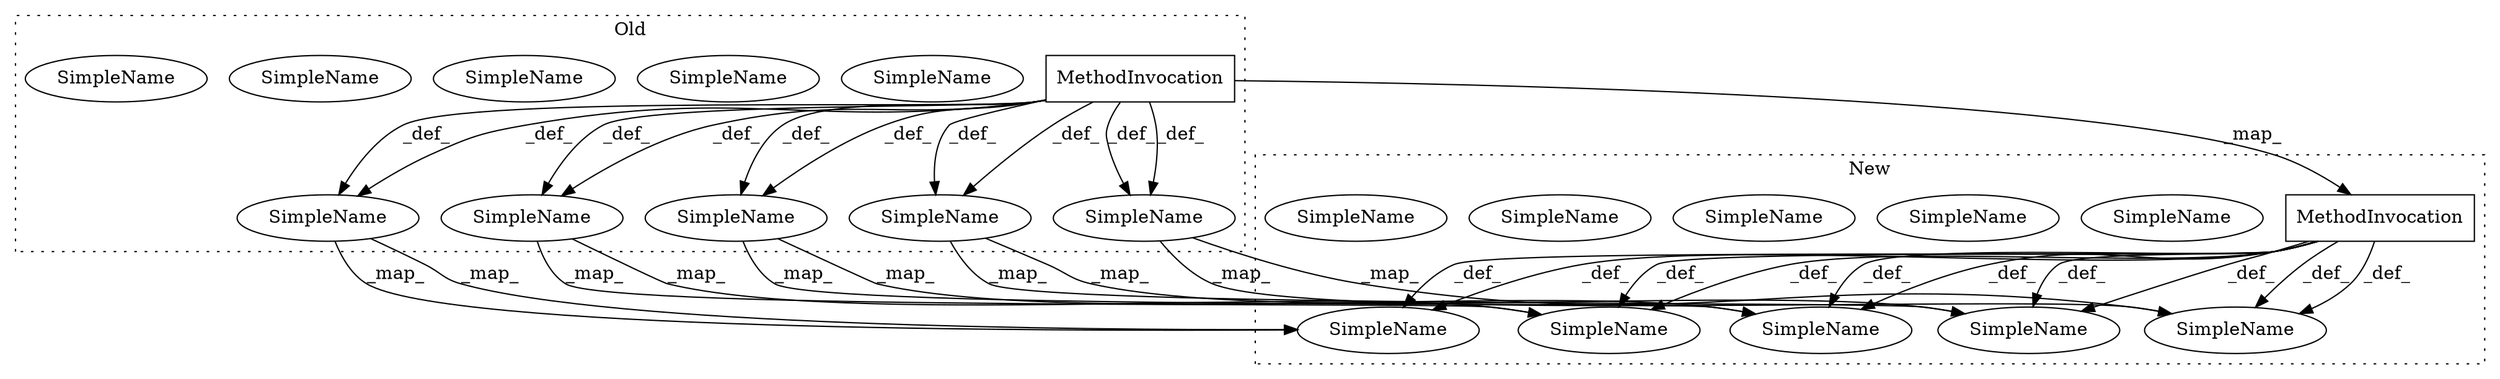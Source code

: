 digraph G {
subgraph cluster0 {
1 [label="MethodInvocation" a="32" s="5857,5874" l="7,1" shape="box"];
3 [label="SimpleName" a="42" s="5939" l="6" shape="ellipse"];
5 [label="SimpleName" a="42" s="6088" l="3" shape="ellipse"];
7 [label="SimpleName" a="42" s="6206" l="12" shape="ellipse"];
8 [label="SimpleName" a="42" s="5939" l="6" shape="ellipse"];
11 [label="SimpleName" a="42" s="6162" l="12" shape="ellipse"];
12 [label="SimpleName" a="42" s="6162" l="12" shape="ellipse"];
13 [label="SimpleName" a="42" s="5987" l="6" shape="ellipse"];
14 [label="SimpleName" a="42" s="6088" l="3" shape="ellipse"];
21 [label="SimpleName" a="42" s="5987" l="6" shape="ellipse"];
22 [label="SimpleName" a="42" s="6206" l="12" shape="ellipse"];
label = "Old";
style="dotted";
}
subgraph cluster1 {
2 [label="MethodInvocation" a="32" s="5586,5603" l="7,1" shape="box"];
4 [label="SimpleName" a="42" s="5782" l="6" shape="ellipse"];
6 [label="SimpleName" a="42" s="5782" l="6" shape="ellipse"];
9 [label="SimpleName" a="42" s="5830" l="6" shape="ellipse"];
10 [label="SimpleName" a="42" s="6049" l="12" shape="ellipse"];
15 [label="SimpleName" a="42" s="5830" l="6" shape="ellipse"];
16 [label="SimpleName" a="42" s="6005" l="12" shape="ellipse"];
17 [label="SimpleName" a="42" s="5931" l="3" shape="ellipse"];
18 [label="SimpleName" a="42" s="6005" l="12" shape="ellipse"];
19 [label="SimpleName" a="42" s="5931" l="3" shape="ellipse"];
20 [label="SimpleName" a="42" s="6049" l="12" shape="ellipse"];
label = "New";
style="dotted";
}
1 -> 11 [label="_def_"];
1 -> 7 [label="_def_"];
1 -> 13 [label="_def_"];
1 -> 11 [label="_def_"];
1 -> 2 [label="_map_"];
1 -> 3 [label="_def_"];
1 -> 3 [label="_def_"];
1 -> 5 [label="_def_"];
1 -> 7 [label="_def_"];
1 -> 13 [label="_def_"];
1 -> 5 [label="_def_"];
2 -> 4 [label="_def_"];
2 -> 20 [label="_def_"];
2 -> 18 [label="_def_"];
2 -> 15 [label="_def_"];
2 -> 15 [label="_def_"];
2 -> 17 [label="_def_"];
2 -> 20 [label="_def_"];
2 -> 18 [label="_def_"];
2 -> 4 [label="_def_"];
2 -> 17 [label="_def_"];
3 -> 4 [label="_map_"];
3 -> 4 [label="_map_"];
5 -> 17 [label="_map_"];
5 -> 17 [label="_map_"];
7 -> 20 [label="_map_"];
7 -> 20 [label="_map_"];
11 -> 18 [label="_map_"];
11 -> 18 [label="_map_"];
13 -> 15 [label="_map_"];
13 -> 15 [label="_map_"];
}